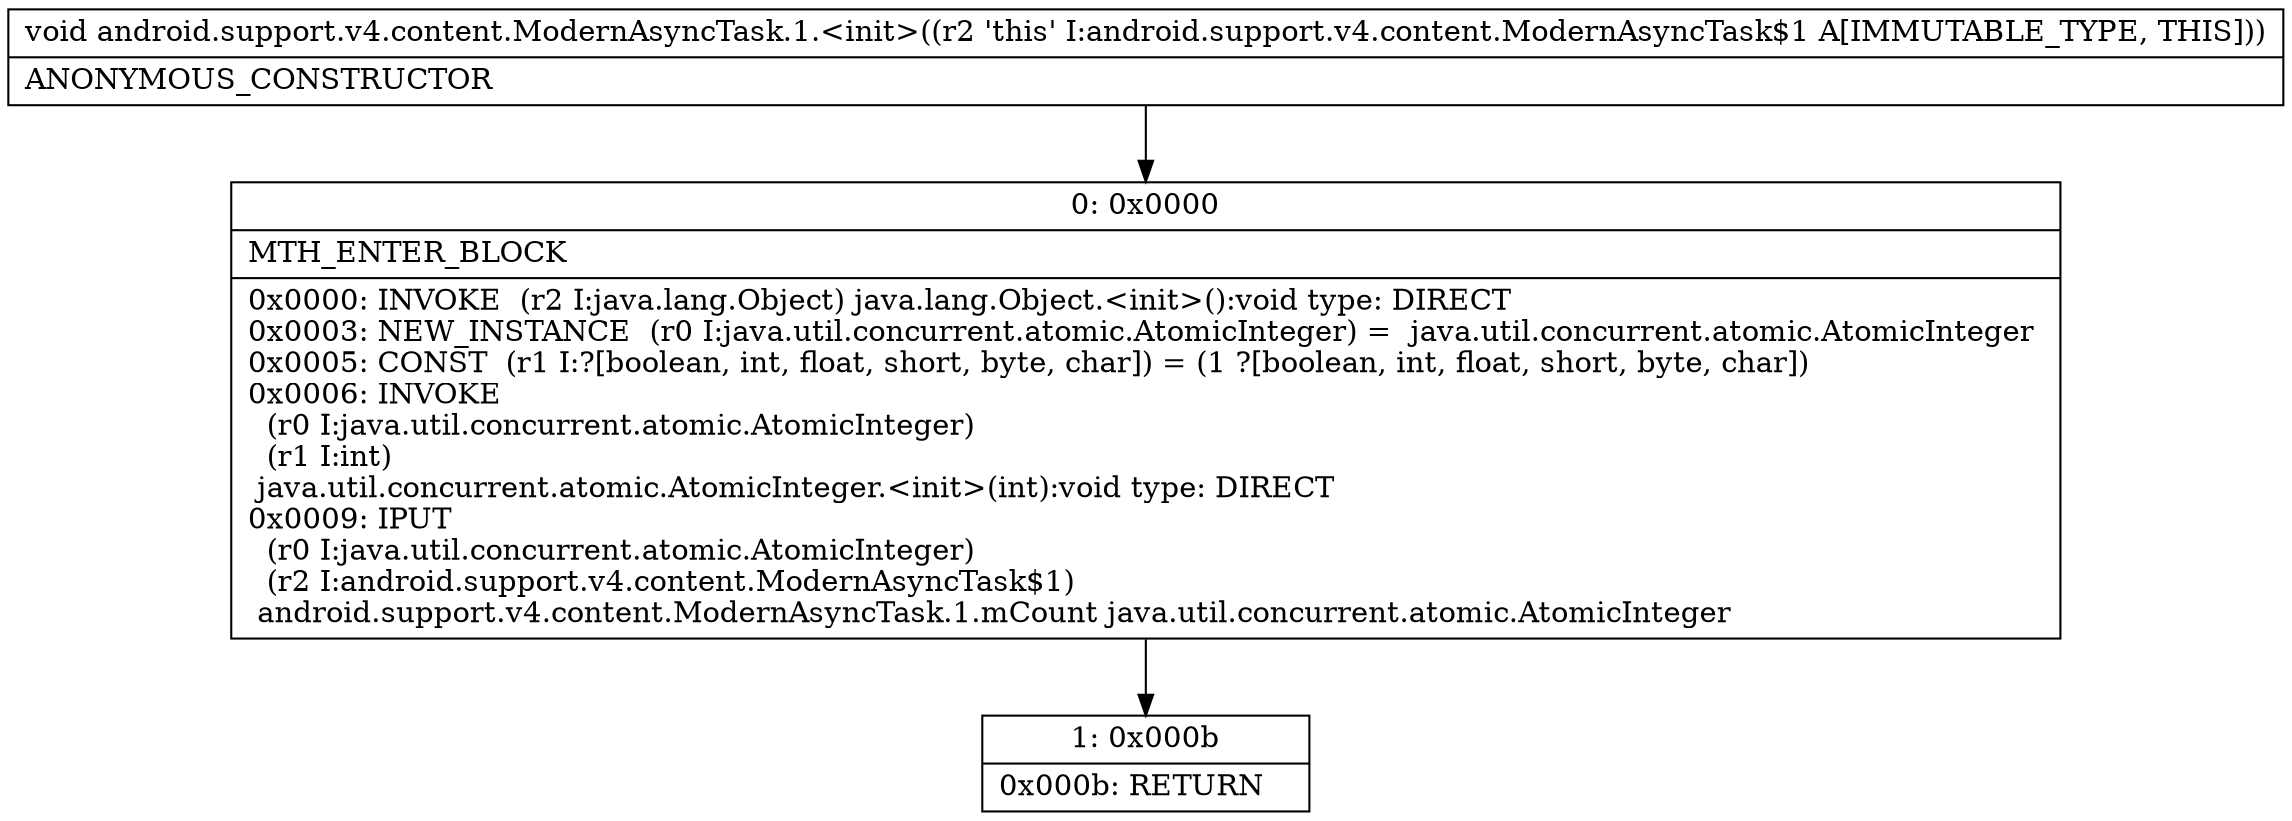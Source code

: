 digraph "CFG forandroid.support.v4.content.ModernAsyncTask.1.\<init\>()V" {
Node_0 [shape=record,label="{0\:\ 0x0000|MTH_ENTER_BLOCK\l|0x0000: INVOKE  (r2 I:java.lang.Object) java.lang.Object.\<init\>():void type: DIRECT \l0x0003: NEW_INSTANCE  (r0 I:java.util.concurrent.atomic.AtomicInteger) =  java.util.concurrent.atomic.AtomicInteger \l0x0005: CONST  (r1 I:?[boolean, int, float, short, byte, char]) = (1 ?[boolean, int, float, short, byte, char]) \l0x0006: INVOKE  \l  (r0 I:java.util.concurrent.atomic.AtomicInteger)\l  (r1 I:int)\l java.util.concurrent.atomic.AtomicInteger.\<init\>(int):void type: DIRECT \l0x0009: IPUT  \l  (r0 I:java.util.concurrent.atomic.AtomicInteger)\l  (r2 I:android.support.v4.content.ModernAsyncTask$1)\l android.support.v4.content.ModernAsyncTask.1.mCount java.util.concurrent.atomic.AtomicInteger \l}"];
Node_1 [shape=record,label="{1\:\ 0x000b|0x000b: RETURN   \l}"];
MethodNode[shape=record,label="{void android.support.v4.content.ModernAsyncTask.1.\<init\>((r2 'this' I:android.support.v4.content.ModernAsyncTask$1 A[IMMUTABLE_TYPE, THIS]))  | ANONYMOUS_CONSTRUCTOR\l}"];
MethodNode -> Node_0;
Node_0 -> Node_1;
}

